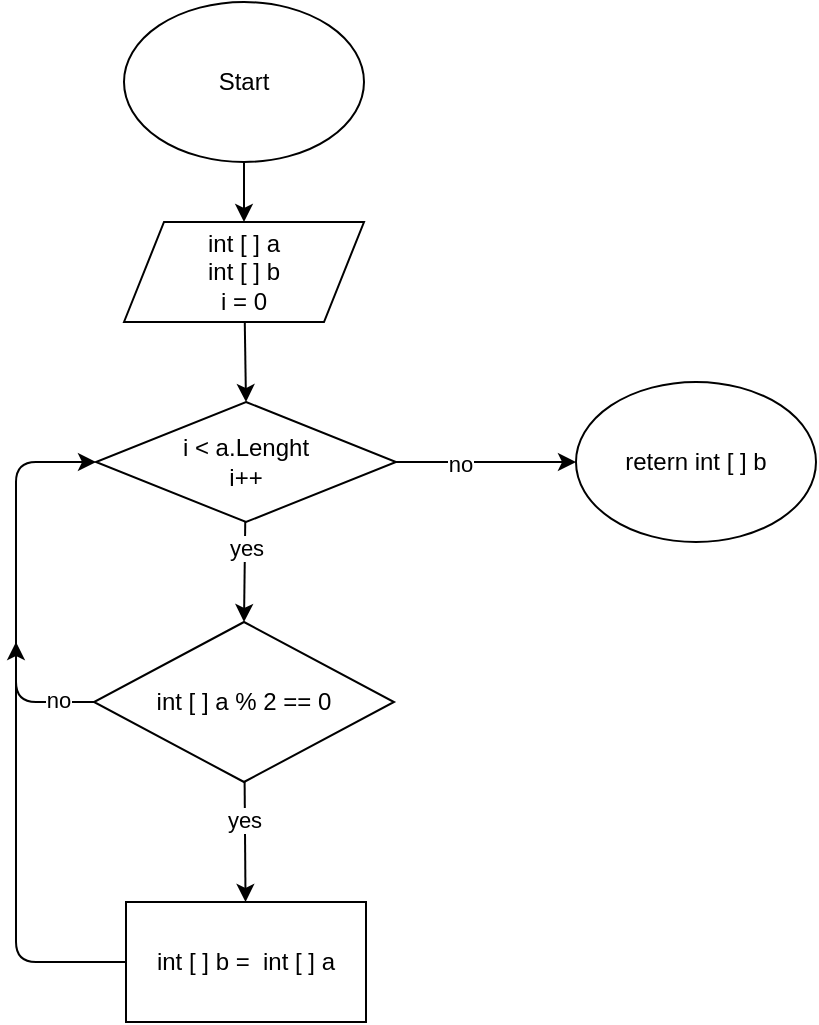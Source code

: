 <mxfile>
    <diagram id="xXJB0GCEluDWgNA3ReD_" name="Страница 1">
        <mxGraphModel dx="835" dy="540" grid="1" gridSize="10" guides="1" tooltips="1" connect="1" arrows="1" fold="1" page="1" pageScale="1" pageWidth="827" pageHeight="1169" math="0" shadow="0">
            <root>
                <mxCell id="0"/>
                <mxCell id="1" parent="0"/>
                <mxCell id="5" style="edgeStyle=none;html=1;entryX=0.5;entryY=0;entryDx=0;entryDy=0;" edge="1" parent="1" source="2" target="4">
                    <mxGeometry relative="1" as="geometry"/>
                </mxCell>
                <mxCell id="2" value="Start" style="ellipse;whiteSpace=wrap;html=1;" vertex="1" parent="1">
                    <mxGeometry x="354" y="20" width="120" height="80" as="geometry"/>
                </mxCell>
                <mxCell id="7" style="edgeStyle=none;html=1;entryX=0.5;entryY=0;entryDx=0;entryDy=0;" edge="1" parent="1" source="4" target="6">
                    <mxGeometry relative="1" as="geometry"/>
                </mxCell>
                <mxCell id="4" value="int [ ] a&lt;br&gt;int [ ] b&lt;br&gt;i = 0" style="shape=parallelogram;perimeter=parallelogramPerimeter;whiteSpace=wrap;html=1;fixedSize=1;" vertex="1" parent="1">
                    <mxGeometry x="354" y="130" width="120" height="50" as="geometry"/>
                </mxCell>
                <mxCell id="9" style="edgeStyle=none;html=1;entryX=0.5;entryY=0;entryDx=0;entryDy=0;" edge="1" parent="1" source="6" target="8">
                    <mxGeometry relative="1" as="geometry"/>
                </mxCell>
                <mxCell id="18" value="yes" style="edgeLabel;html=1;align=center;verticalAlign=middle;resizable=0;points=[];" vertex="1" connectable="0" parent="9">
                    <mxGeometry x="-0.48" relative="1" as="geometry">
                        <mxPoint as="offset"/>
                    </mxGeometry>
                </mxCell>
                <mxCell id="13" style="edgeStyle=none;html=1;entryX=0;entryY=0.5;entryDx=0;entryDy=0;" edge="1" parent="1" source="6" target="12">
                    <mxGeometry relative="1" as="geometry"/>
                </mxCell>
                <mxCell id="17" value="no" style="edgeLabel;html=1;align=center;verticalAlign=middle;resizable=0;points=[];" vertex="1" connectable="0" parent="13">
                    <mxGeometry x="-0.302" y="-1" relative="1" as="geometry">
                        <mxPoint as="offset"/>
                    </mxGeometry>
                </mxCell>
                <mxCell id="6" value="i &amp;lt; a.Lenght&lt;br&gt;i++" style="rhombus;whiteSpace=wrap;html=1;" vertex="1" parent="1">
                    <mxGeometry x="340" y="220" width="150" height="60" as="geometry"/>
                </mxCell>
                <mxCell id="11" style="edgeStyle=none;html=1;" edge="1" parent="1" source="8" target="10">
                    <mxGeometry relative="1" as="geometry"/>
                </mxCell>
                <mxCell id="19" value="yes" style="edgeLabel;html=1;align=center;verticalAlign=middle;resizable=0;points=[];" vertex="1" connectable="0" parent="11">
                    <mxGeometry x="-0.367" y="-1" relative="1" as="geometry">
                        <mxPoint as="offset"/>
                    </mxGeometry>
                </mxCell>
                <mxCell id="14" style="edgeStyle=none;html=1;entryX=0;entryY=0.5;entryDx=0;entryDy=0;" edge="1" parent="1" source="8" target="6">
                    <mxGeometry relative="1" as="geometry">
                        <mxPoint x="300" y="240" as="targetPoint"/>
                        <Array as="points">
                            <mxPoint x="300" y="370"/>
                            <mxPoint x="300" y="320"/>
                            <mxPoint x="300" y="310"/>
                            <mxPoint x="300" y="290"/>
                            <mxPoint x="300" y="250"/>
                        </Array>
                    </mxGeometry>
                </mxCell>
                <mxCell id="21" value="no" style="edgeLabel;html=1;align=center;verticalAlign=middle;resizable=0;points=[];" vertex="1" connectable="0" parent="14">
                    <mxGeometry x="-0.821" y="-1" relative="1" as="geometry">
                        <mxPoint as="offset"/>
                    </mxGeometry>
                </mxCell>
                <mxCell id="8" value="int [ ] a % 2 == 0" style="rhombus;whiteSpace=wrap;html=1;" vertex="1" parent="1">
                    <mxGeometry x="339" y="330" width="150" height="80" as="geometry"/>
                </mxCell>
                <mxCell id="16" style="edgeStyle=none;html=1;" edge="1" parent="1" source="10">
                    <mxGeometry relative="1" as="geometry">
                        <mxPoint x="300" y="340" as="targetPoint"/>
                        <Array as="points">
                            <mxPoint x="300" y="500"/>
                        </Array>
                    </mxGeometry>
                </mxCell>
                <mxCell id="10" value="int [ ] b =&amp;nbsp; int [ ] a" style="rounded=0;whiteSpace=wrap;html=1;" vertex="1" parent="1">
                    <mxGeometry x="355" y="470" width="120" height="60" as="geometry"/>
                </mxCell>
                <mxCell id="12" value="retern int [ ] b" style="ellipse;whiteSpace=wrap;html=1;" vertex="1" parent="1">
                    <mxGeometry x="580" y="210" width="120" height="80" as="geometry"/>
                </mxCell>
            </root>
        </mxGraphModel>
    </diagram>
</mxfile>